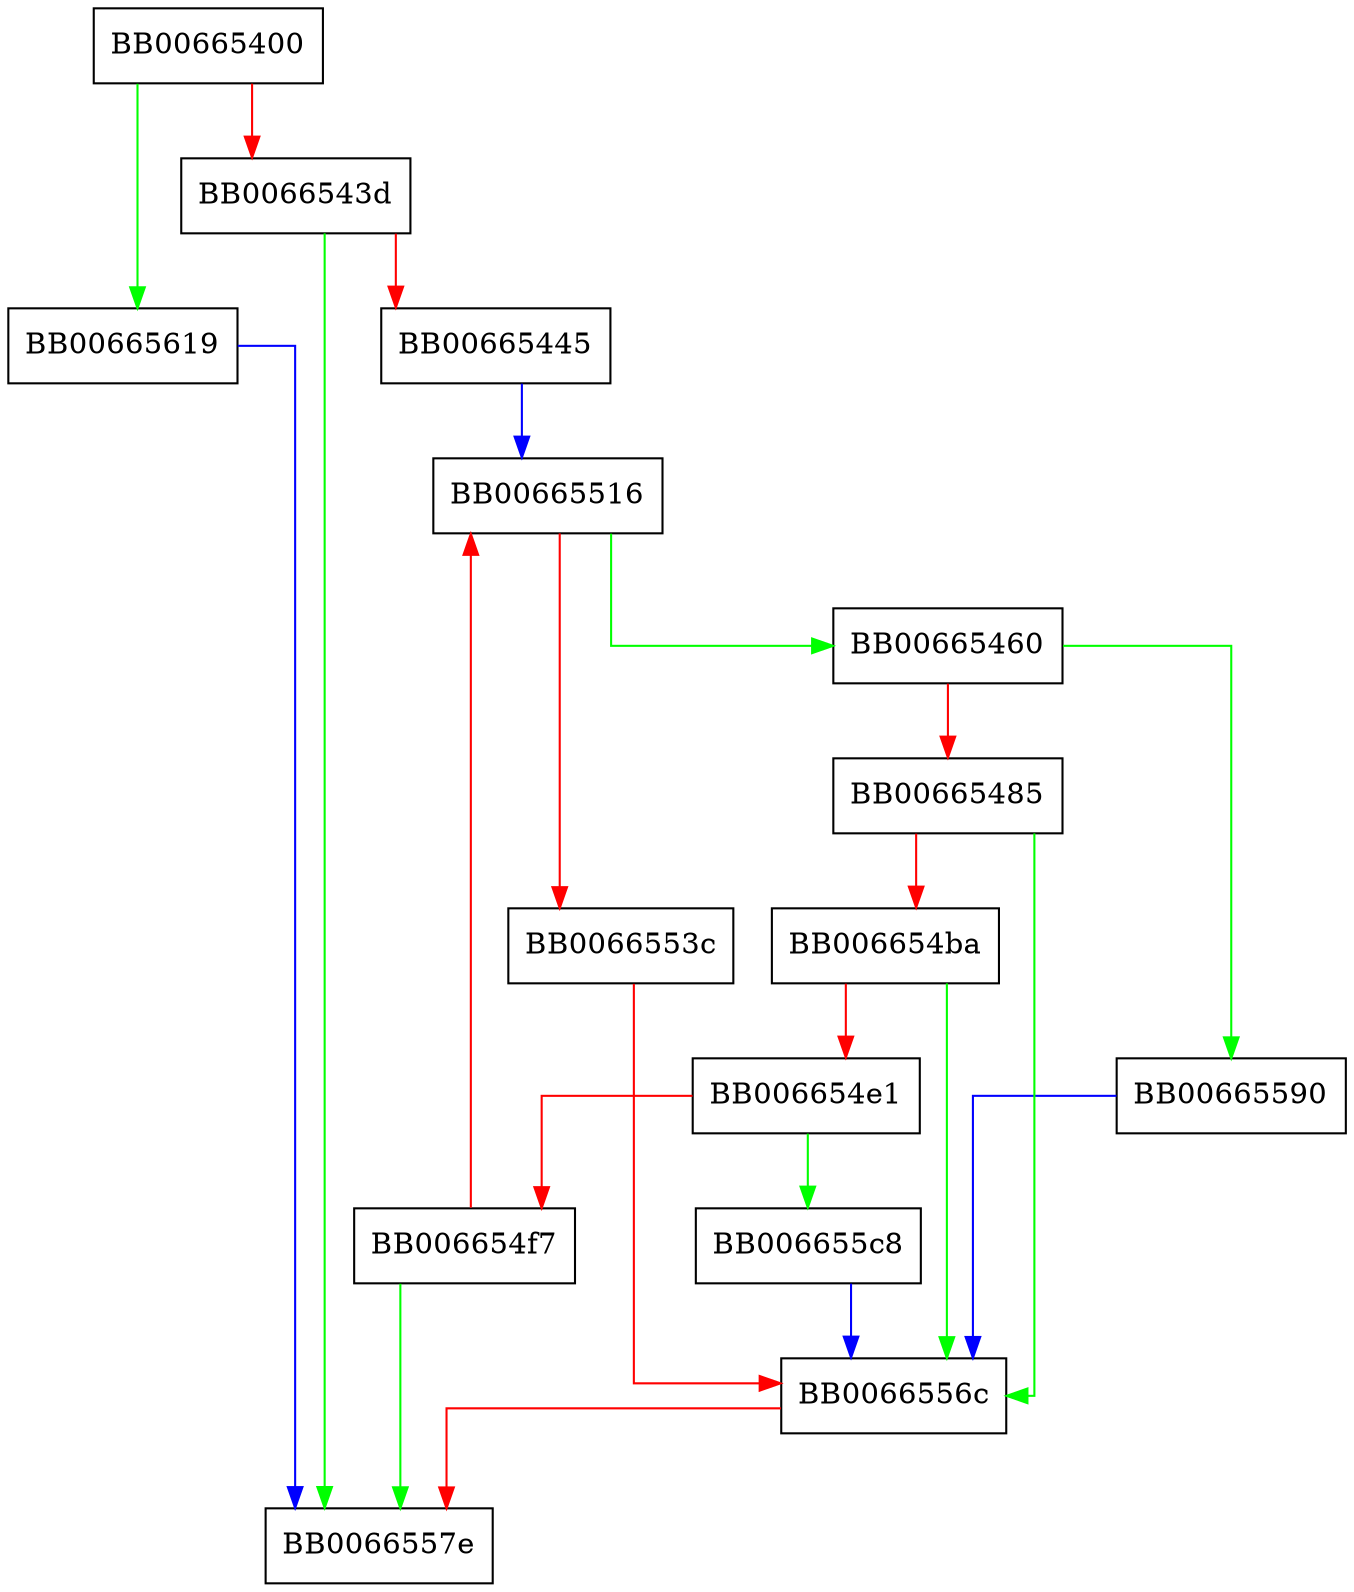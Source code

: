 digraph v2i_AUTHORITY_INFO_ACCESS {
  node [shape="box"];
  graph [splines=ortho];
  BB00665400 -> BB00665619 [color="green"];
  BB00665400 -> BB0066543d [color="red"];
  BB0066543d -> BB0066557e [color="green"];
  BB0066543d -> BB00665445 [color="red"];
  BB00665445 -> BB00665516 [color="blue"];
  BB00665460 -> BB00665590 [color="green"];
  BB00665460 -> BB00665485 [color="red"];
  BB00665485 -> BB0066556c [color="green"];
  BB00665485 -> BB006654ba [color="red"];
  BB006654ba -> BB0066556c [color="green"];
  BB006654ba -> BB006654e1 [color="red"];
  BB006654e1 -> BB006655c8 [color="green"];
  BB006654e1 -> BB006654f7 [color="red"];
  BB006654f7 -> BB0066557e [color="green"];
  BB006654f7 -> BB00665516 [color="red"];
  BB00665516 -> BB00665460 [color="green"];
  BB00665516 -> BB0066553c [color="red"];
  BB0066553c -> BB0066556c [color="red"];
  BB0066556c -> BB0066557e [color="red"];
  BB00665590 -> BB0066556c [color="blue"];
  BB006655c8 -> BB0066556c [color="blue"];
  BB00665619 -> BB0066557e [color="blue"];
}